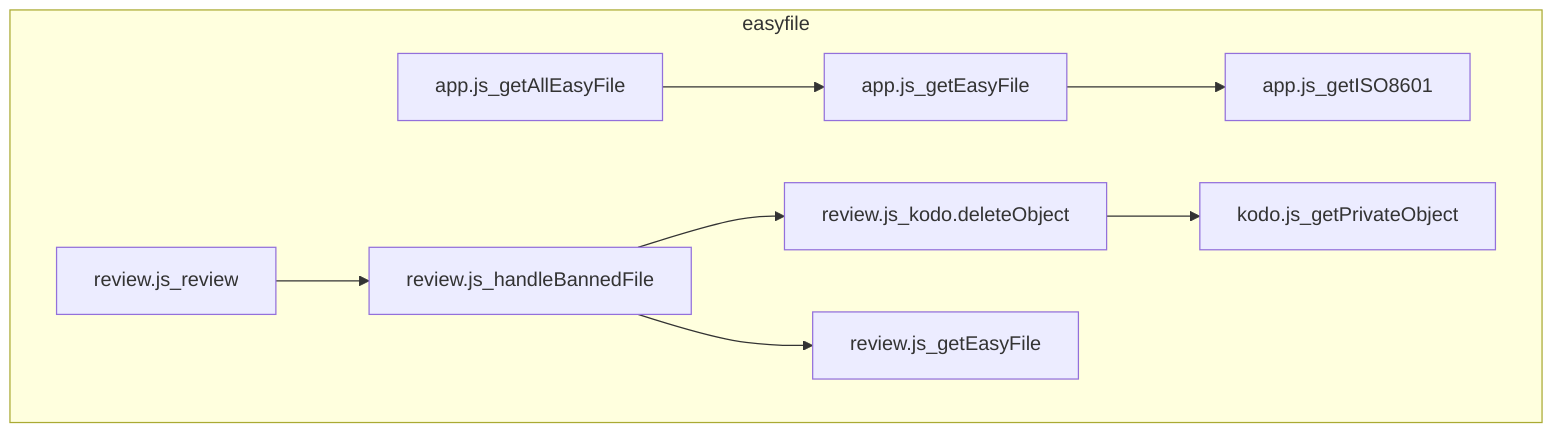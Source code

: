 graph TB
  subgraph easyfile
    app.js_getEasyFile --> app.js_getISO8601
    app.js_getAllEasyFile --> app.js_getEasyFile
    review.js_kodo.deleteObject --> kodo.js_getPrivateObject
    review.js_review --> review.js_handleBannedFile
    review.js_handleBannedFile --> review.js_getEasyFile
    review.js_handleBannedFile --> review.js_kodo.deleteObject
  end